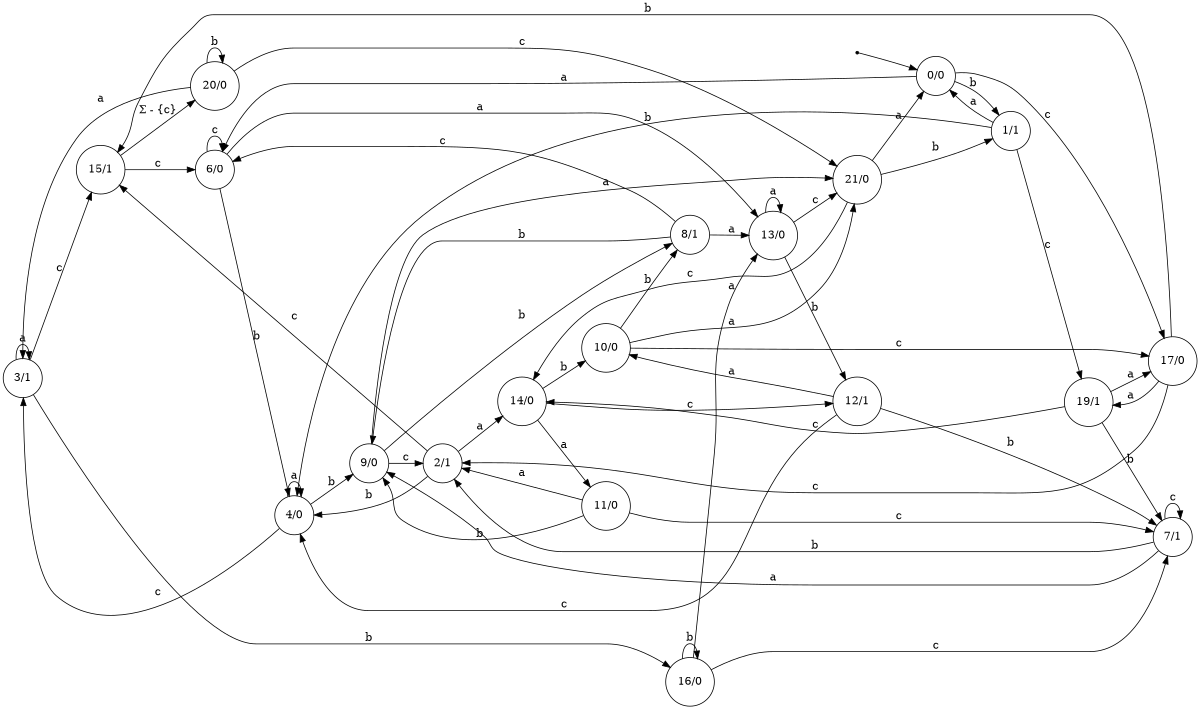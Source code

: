 digraph moore_machine {
	rankdir=LR size="8,5"
	node [shape=circle]
	3 [label="3/1"]
	3 -> 15 [label=c]
	3 -> 16 [label=b]
	3 -> 3 [label=a]
	6 [label="6/0"]
	6 -> 6 [label=c]
	6 -> 4 [label=b]
	6 -> 13 [label=a]
	9 [label="9/0"]
	9 -> 2 [label=c]
	9 -> 8 [label=b]
	9 -> 21 [label=a]
	11 [label="11/0"]
	11 -> 7 [label=c]
	11 -> 9 [label=b]
	11 -> 2 [label=a]
	8 [label="8/1"]
	8 -> 6 [label=c]
	8 -> 9 [label=b]
	8 -> 13 [label=a]
	7 [label="7/1"]
	7 -> 7 [label=c]
	7 -> 2 [label=b]
	7 -> 9 [label=a]
	17 [label="17/0"]
	17 -> 2 [label=c]
	17 -> 15 [label=b]
	17 -> 19 [label=a]
	4 [label="4/0"]
	4 -> 3 [label=c]
	4 -> 9 [label=b]
	4 -> 4 [label=a]
	0 [label="0/0"]
	0 -> 17 [label=c]
	0 -> 1 [label=b]
	0 -> 6 [label=a]
	19 [label="19/1"]
	19 -> 14 [label=c]
	19 -> 7 [label=b]
	19 -> 17 [label=a]
	21 [label="21/0"]
	21 -> 14 [label=c]
	21 -> 1 [label=b]
	21 -> 0 [label=a]
	10 [label="10/0"]
	10 -> 17 [label=c]
	10 -> 8 [label=b]
	10 -> 21 [label=a]
	2 [label="2/1"]
	2 -> 15 [label=c]
	2 -> 4 [label=b]
	2 -> 14 [label=a]
	16 [label="16/0"]
	16 -> 7 [label=c]
	16 -> 16 [label=b]
	16 -> 13 [label=a]
	12 [label="12/1"]
	12 -> 4 [label=c]
	12 -> 7 [label=b]
	12 -> 10 [label=a]
	15 [label="15/1"]
	15 -> 6 [label=c]
	15 -> 20 [label="Σ - {c}"]
	13 [label="13/0"]
	13 -> 21 [label=c]
	13 -> 12 [label=b]
	13 -> 13 [label=a]
	14 [label="14/0"]
	14 -> 12 [label=c]
	14 -> 10 [label=b]
	14 -> 11 [label=a]
	1 [label="1/1"]
	1 -> 19 [label=c]
	1 -> 4 [label=b]
	1 -> 0 [label=a]
	20 [label="20/0"]
	20 -> 21 [label=c]
	20 -> 20 [label=b]
	20 -> 3 [label=a]
	node [shape=point]
	start
	start -> 0
}
